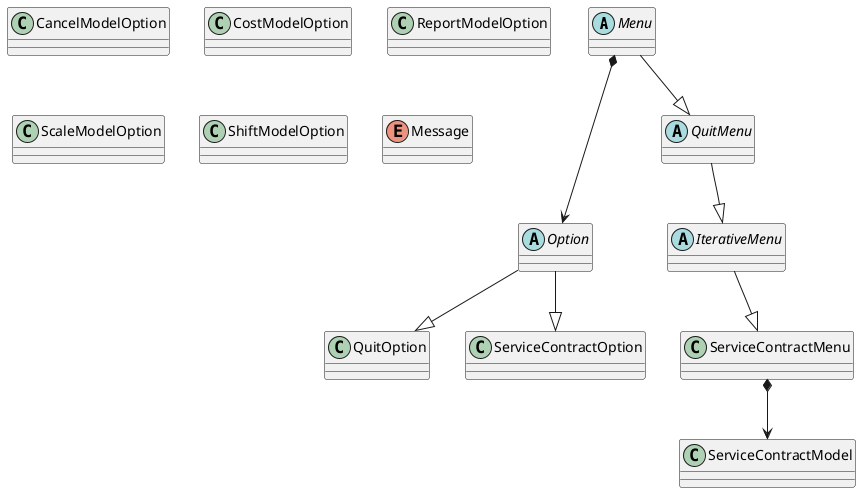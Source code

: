 @startuml ServiceContractWithMenu

abstract class Menu {}

Menu *--down-> Option
Menu -down-|> QuitMenu

abstract class QuitMenu{}

QuitMenu -down-|> IterativeMenu

abstract class IterativeMenu{}

IterativeMenu -down-|> ServiceContractMenu

class ServiceContractMenu{}

ServiceContractMenu *-down-> ServiceContractModel

abstract class Option{}

Option -down-|> QuitOption
Option -down-|> ServiceContractOption

class QuitOption{}
class ServiceContractOption{}
class CancelModelOption{}
class CostModelOption{}
class ReportModelOption{}
class ScaleModelOption{}
class ShiftModelOption{}

class ServiceContractModel{}

enum Message{}

@enduml